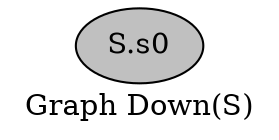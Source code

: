 digraph G {
graph [
label="Graph Down(S)", rankdir="LR", ratio="compress"];
node [
color="black", fillcolor="gray", shape="ellipse", style="filled"];
0[label="S.s0"];
}
